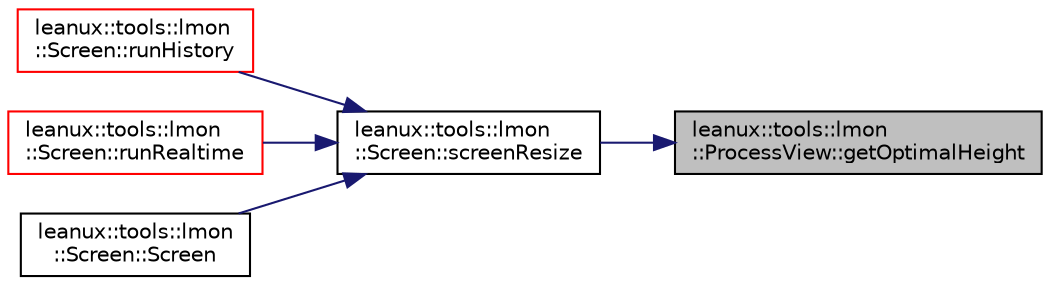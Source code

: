 digraph "leanux::tools::lmon::ProcessView::getOptimalHeight"
{
 // LATEX_PDF_SIZE
  bgcolor="transparent";
  edge [fontname="Helvetica",fontsize="10",labelfontname="Helvetica",labelfontsize="10"];
  node [fontname="Helvetica",fontsize="10",shape=record];
  rankdir="RL";
  Node1 [label="leanux::tools::lmon\l::ProcessView::getOptimalHeight",height=0.2,width=0.4,color="black", fillcolor="grey75", style="filled", fontcolor="black",tooltip="provide the optimal height for the ProcessView, for this View as many as it can get."];
  Node1 -> Node2 [dir="back",color="midnightblue",fontsize="10",style="solid",fontname="Helvetica"];
  Node2 [label="leanux::tools::lmon\l::Screen::screenResize",height=0.2,width=0.4,color="black",URL="$classleanux_1_1tools_1_1lmon_1_1Screen.html#abcaa706fe703bbf453808220fcaf8263",tooltip="Recalculate the window sizes."];
  Node2 -> Node3 [dir="back",color="midnightblue",fontsize="10",style="solid",fontname="Helvetica"];
  Node3 [label="leanux::tools::lmon\l::Screen::runHistory",height=0.2,width=0.4,color="red",URL="$classleanux_1_1tools_1_1lmon_1_1Screen.html#a010f9459d506af3a4251ea0a644282bd",tooltip="Run the Screen in history mode."];
  Node2 -> Node6 [dir="back",color="midnightblue",fontsize="10",style="solid",fontname="Helvetica"];
  Node6 [label="leanux::tools::lmon\l::Screen::runRealtime",height=0.2,width=0.4,color="red",URL="$classleanux_1_1tools_1_1lmon_1_1Screen.html#aa3dfc925603031c15d1cd88405ca3c11",tooltip="Run the Screen in realtime mode."];
  Node2 -> Node7 [dir="back",color="midnightblue",fontsize="10",style="solid",fontname="Helvetica"];
  Node7 [label="leanux::tools::lmon\l::Screen::Screen",height=0.2,width=0.4,color="black",URL="$classleanux_1_1tools_1_1lmon_1_1Screen.html#a5fceabd599c083204cf4fc2014694403",tooltip="Constructor."];
}
